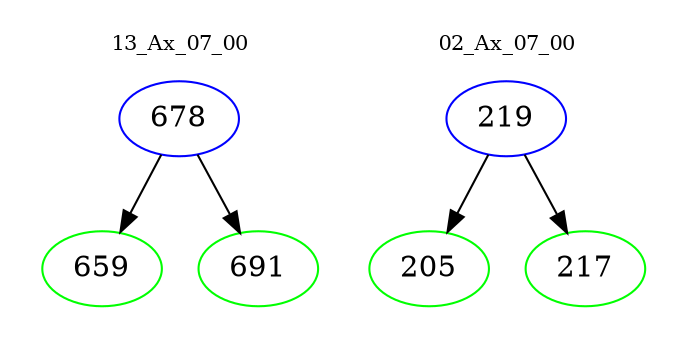 digraph{
subgraph cluster_0 {
color = white
label = "13_Ax_07_00";
fontsize=10;
T0_678 [label="678", color="blue"]
T0_678 -> T0_659 [color="black"]
T0_659 [label="659", color="green"]
T0_678 -> T0_691 [color="black"]
T0_691 [label="691", color="green"]
}
subgraph cluster_1 {
color = white
label = "02_Ax_07_00";
fontsize=10;
T1_219 [label="219", color="blue"]
T1_219 -> T1_205 [color="black"]
T1_205 [label="205", color="green"]
T1_219 -> T1_217 [color="black"]
T1_217 [label="217", color="green"]
}
}
